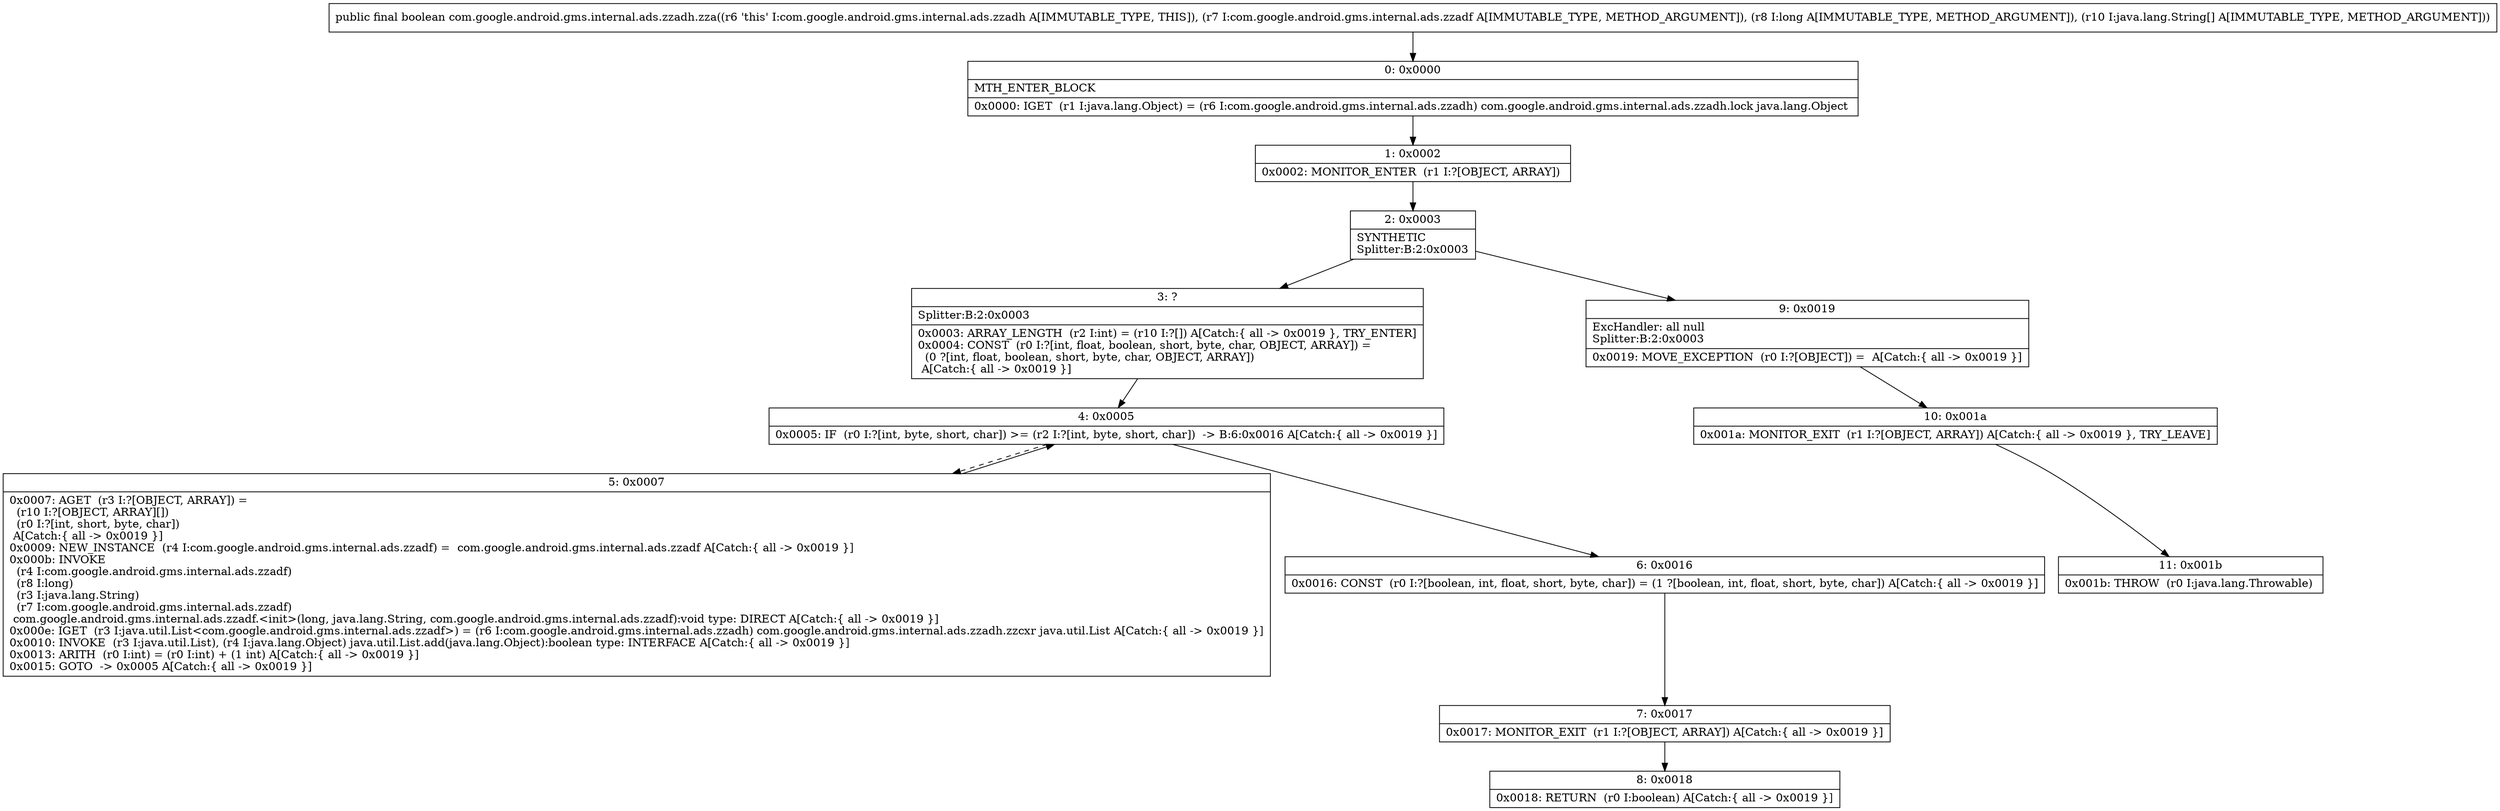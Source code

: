 digraph "CFG forcom.google.android.gms.internal.ads.zzadh.zza(Lcom\/google\/android\/gms\/internal\/ads\/zzadf;J[Ljava\/lang\/String;)Z" {
Node_0 [shape=record,label="{0\:\ 0x0000|MTH_ENTER_BLOCK\l|0x0000: IGET  (r1 I:java.lang.Object) = (r6 I:com.google.android.gms.internal.ads.zzadh) com.google.android.gms.internal.ads.zzadh.lock java.lang.Object \l}"];
Node_1 [shape=record,label="{1\:\ 0x0002|0x0002: MONITOR_ENTER  (r1 I:?[OBJECT, ARRAY]) \l}"];
Node_2 [shape=record,label="{2\:\ 0x0003|SYNTHETIC\lSplitter:B:2:0x0003\l}"];
Node_3 [shape=record,label="{3\:\ ?|Splitter:B:2:0x0003\l|0x0003: ARRAY_LENGTH  (r2 I:int) = (r10 I:?[]) A[Catch:\{ all \-\> 0x0019 \}, TRY_ENTER]\l0x0004: CONST  (r0 I:?[int, float, boolean, short, byte, char, OBJECT, ARRAY]) = \l  (0 ?[int, float, boolean, short, byte, char, OBJECT, ARRAY])\l A[Catch:\{ all \-\> 0x0019 \}]\l}"];
Node_4 [shape=record,label="{4\:\ 0x0005|0x0005: IF  (r0 I:?[int, byte, short, char]) \>= (r2 I:?[int, byte, short, char])  \-\> B:6:0x0016 A[Catch:\{ all \-\> 0x0019 \}]\l}"];
Node_5 [shape=record,label="{5\:\ 0x0007|0x0007: AGET  (r3 I:?[OBJECT, ARRAY]) = \l  (r10 I:?[OBJECT, ARRAY][])\l  (r0 I:?[int, short, byte, char])\l A[Catch:\{ all \-\> 0x0019 \}]\l0x0009: NEW_INSTANCE  (r4 I:com.google.android.gms.internal.ads.zzadf) =  com.google.android.gms.internal.ads.zzadf A[Catch:\{ all \-\> 0x0019 \}]\l0x000b: INVOKE  \l  (r4 I:com.google.android.gms.internal.ads.zzadf)\l  (r8 I:long)\l  (r3 I:java.lang.String)\l  (r7 I:com.google.android.gms.internal.ads.zzadf)\l com.google.android.gms.internal.ads.zzadf.\<init\>(long, java.lang.String, com.google.android.gms.internal.ads.zzadf):void type: DIRECT A[Catch:\{ all \-\> 0x0019 \}]\l0x000e: IGET  (r3 I:java.util.List\<com.google.android.gms.internal.ads.zzadf\>) = (r6 I:com.google.android.gms.internal.ads.zzadh) com.google.android.gms.internal.ads.zzadh.zzcxr java.util.List A[Catch:\{ all \-\> 0x0019 \}]\l0x0010: INVOKE  (r3 I:java.util.List), (r4 I:java.lang.Object) java.util.List.add(java.lang.Object):boolean type: INTERFACE A[Catch:\{ all \-\> 0x0019 \}]\l0x0013: ARITH  (r0 I:int) = (r0 I:int) + (1 int) A[Catch:\{ all \-\> 0x0019 \}]\l0x0015: GOTO  \-\> 0x0005 A[Catch:\{ all \-\> 0x0019 \}]\l}"];
Node_6 [shape=record,label="{6\:\ 0x0016|0x0016: CONST  (r0 I:?[boolean, int, float, short, byte, char]) = (1 ?[boolean, int, float, short, byte, char]) A[Catch:\{ all \-\> 0x0019 \}]\l}"];
Node_7 [shape=record,label="{7\:\ 0x0017|0x0017: MONITOR_EXIT  (r1 I:?[OBJECT, ARRAY]) A[Catch:\{ all \-\> 0x0019 \}]\l}"];
Node_8 [shape=record,label="{8\:\ 0x0018|0x0018: RETURN  (r0 I:boolean) A[Catch:\{ all \-\> 0x0019 \}]\l}"];
Node_9 [shape=record,label="{9\:\ 0x0019|ExcHandler: all null\lSplitter:B:2:0x0003\l|0x0019: MOVE_EXCEPTION  (r0 I:?[OBJECT]) =  A[Catch:\{ all \-\> 0x0019 \}]\l}"];
Node_10 [shape=record,label="{10\:\ 0x001a|0x001a: MONITOR_EXIT  (r1 I:?[OBJECT, ARRAY]) A[Catch:\{ all \-\> 0x0019 \}, TRY_LEAVE]\l}"];
Node_11 [shape=record,label="{11\:\ 0x001b|0x001b: THROW  (r0 I:java.lang.Throwable) \l}"];
MethodNode[shape=record,label="{public final boolean com.google.android.gms.internal.ads.zzadh.zza((r6 'this' I:com.google.android.gms.internal.ads.zzadh A[IMMUTABLE_TYPE, THIS]), (r7 I:com.google.android.gms.internal.ads.zzadf A[IMMUTABLE_TYPE, METHOD_ARGUMENT]), (r8 I:long A[IMMUTABLE_TYPE, METHOD_ARGUMENT]), (r10 I:java.lang.String[] A[IMMUTABLE_TYPE, METHOD_ARGUMENT])) }"];
MethodNode -> Node_0;
Node_0 -> Node_1;
Node_1 -> Node_2;
Node_2 -> Node_3;
Node_2 -> Node_9;
Node_3 -> Node_4;
Node_4 -> Node_5[style=dashed];
Node_4 -> Node_6;
Node_5 -> Node_4;
Node_6 -> Node_7;
Node_7 -> Node_8;
Node_9 -> Node_10;
Node_10 -> Node_11;
}

